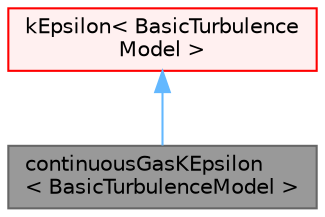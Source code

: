 digraph "continuousGasKEpsilon&lt; BasicTurbulenceModel &gt;"
{
 // LATEX_PDF_SIZE
  bgcolor="transparent";
  edge [fontname=Helvetica,fontsize=10,labelfontname=Helvetica,labelfontsize=10];
  node [fontname=Helvetica,fontsize=10,shape=box,height=0.2,width=0.4];
  Node1 [id="Node000001",label="continuousGasKEpsilon\l\< BasicTurbulenceModel \>",height=0.2,width=0.4,color="gray40", fillcolor="grey60", style="filled", fontcolor="black",tooltip="k-epsilon model for the gas-phase in a two-phase system supporting phase-inversion."];
  Node2 -> Node1 [id="edge1_Node000001_Node000002",dir="back",color="steelblue1",style="solid",tooltip=" "];
  Node2 [id="Node000002",label="kEpsilon\< BasicTurbulence\lModel \>",height=0.2,width=0.4,color="red", fillcolor="#FFF0F0", style="filled",URL="$classFoam_1_1RASModels_1_1kEpsilon.html",tooltip="Standard k-epsilon turbulence model for incompressible and compressible flows including rapid distort..."];
}
